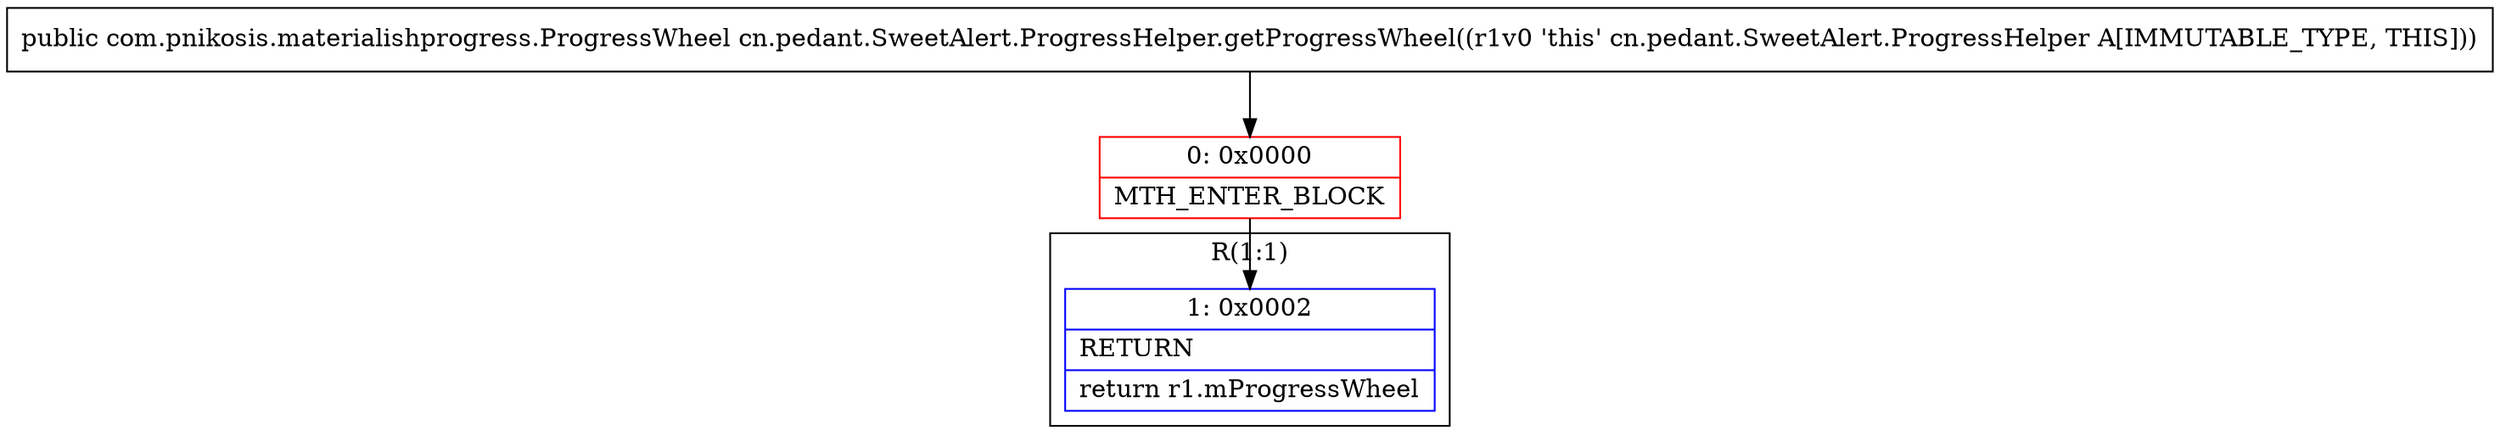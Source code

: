 digraph "CFG forcn.pedant.SweetAlert.ProgressHelper.getProgressWheel()Lcom\/pnikosis\/materialishprogress\/ProgressWheel;" {
subgraph cluster_Region_1395676936 {
label = "R(1:1)";
node [shape=record,color=blue];
Node_1 [shape=record,label="{1\:\ 0x0002|RETURN\l|return r1.mProgressWheel\l}"];
}
Node_0 [shape=record,color=red,label="{0\:\ 0x0000|MTH_ENTER_BLOCK\l}"];
MethodNode[shape=record,label="{public com.pnikosis.materialishprogress.ProgressWheel cn.pedant.SweetAlert.ProgressHelper.getProgressWheel((r1v0 'this' cn.pedant.SweetAlert.ProgressHelper A[IMMUTABLE_TYPE, THIS])) }"];
MethodNode -> Node_0;
Node_0 -> Node_1;
}

